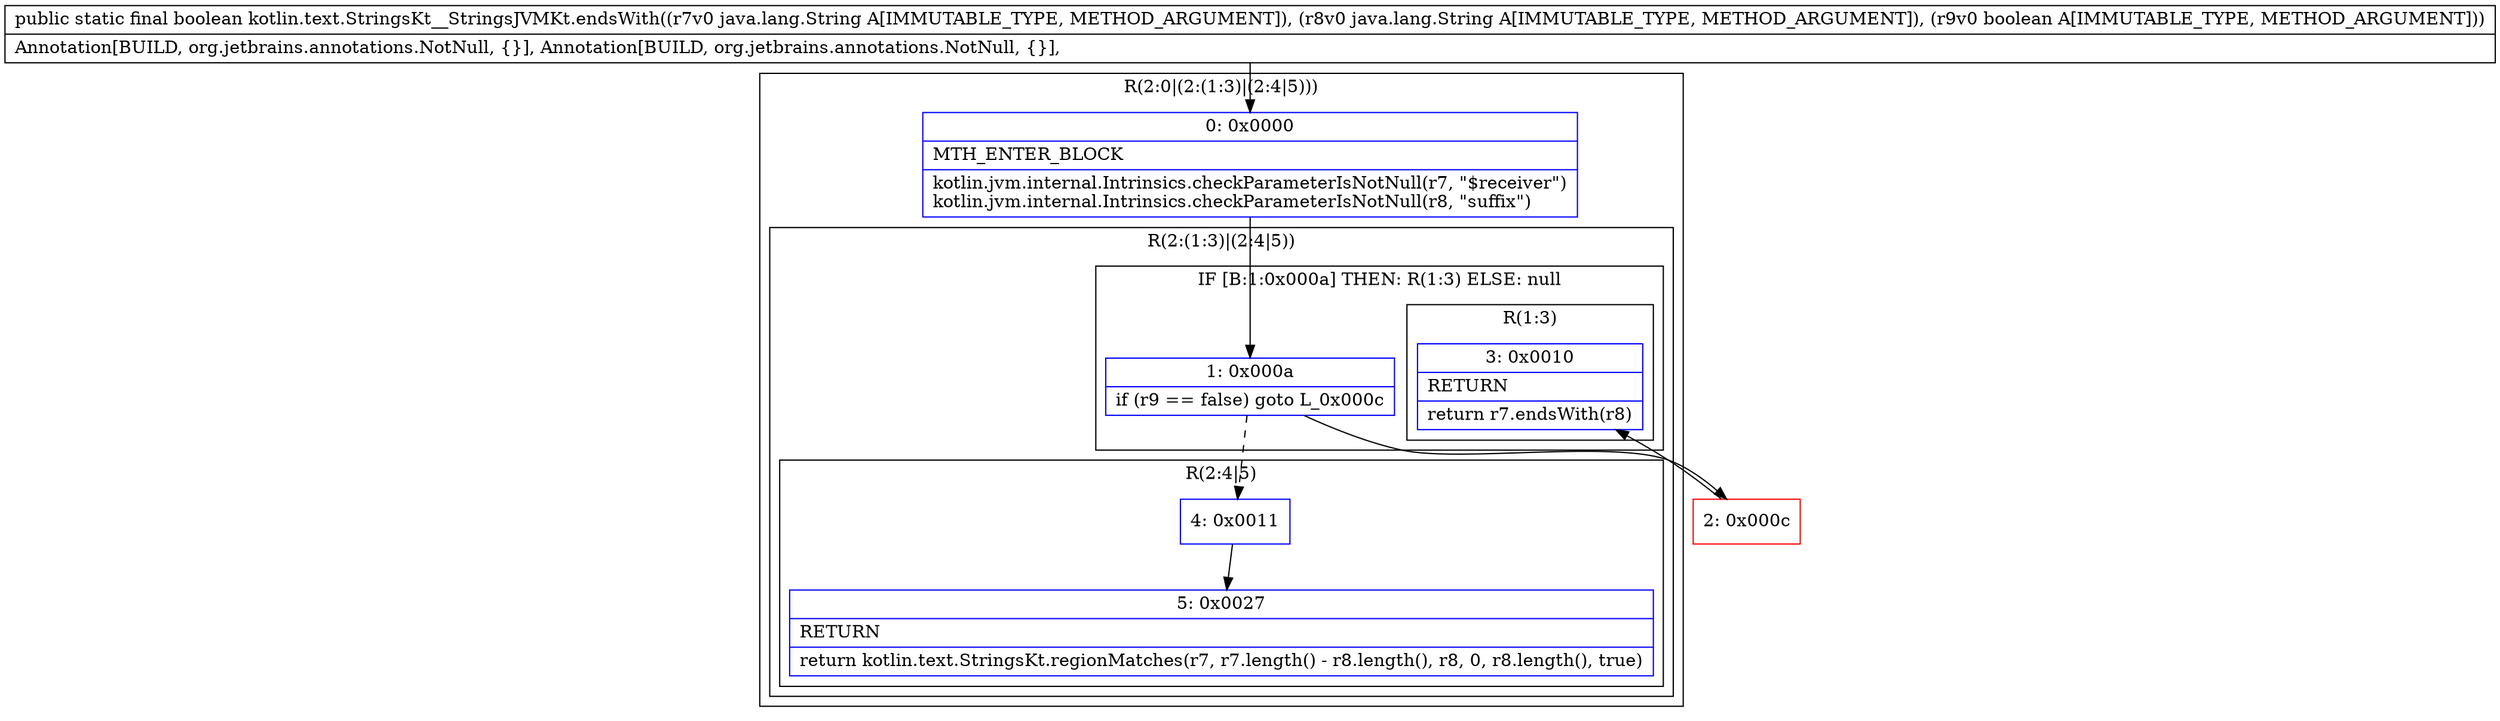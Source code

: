 digraph "CFG forkotlin.text.StringsKt__StringsJVMKt.endsWith(Ljava\/lang\/String;Ljava\/lang\/String;Z)Z" {
subgraph cluster_Region_2063917930 {
label = "R(2:0|(2:(1:3)|(2:4|5)))";
node [shape=record,color=blue];
Node_0 [shape=record,label="{0\:\ 0x0000|MTH_ENTER_BLOCK\l|kotlin.jvm.internal.Intrinsics.checkParameterIsNotNull(r7, \"$receiver\")\lkotlin.jvm.internal.Intrinsics.checkParameterIsNotNull(r8, \"suffix\")\l}"];
subgraph cluster_Region_1397859983 {
label = "R(2:(1:3)|(2:4|5))";
node [shape=record,color=blue];
subgraph cluster_IfRegion_687615157 {
label = "IF [B:1:0x000a] THEN: R(1:3) ELSE: null";
node [shape=record,color=blue];
Node_1 [shape=record,label="{1\:\ 0x000a|if (r9 == false) goto L_0x000c\l}"];
subgraph cluster_Region_546860417 {
label = "R(1:3)";
node [shape=record,color=blue];
Node_3 [shape=record,label="{3\:\ 0x0010|RETURN\l|return r7.endsWith(r8)\l}"];
}
}
subgraph cluster_Region_2094781771 {
label = "R(2:4|5)";
node [shape=record,color=blue];
Node_4 [shape=record,label="{4\:\ 0x0011}"];
Node_5 [shape=record,label="{5\:\ 0x0027|RETURN\l|return kotlin.text.StringsKt.regionMatches(r7, r7.length() \- r8.length(), r8, 0, r8.length(), true)\l}"];
}
}
}
Node_2 [shape=record,color=red,label="{2\:\ 0x000c}"];
MethodNode[shape=record,label="{public static final boolean kotlin.text.StringsKt__StringsJVMKt.endsWith((r7v0 java.lang.String A[IMMUTABLE_TYPE, METHOD_ARGUMENT]), (r8v0 java.lang.String A[IMMUTABLE_TYPE, METHOD_ARGUMENT]), (r9v0 boolean A[IMMUTABLE_TYPE, METHOD_ARGUMENT]))  | Annotation[BUILD, org.jetbrains.annotations.NotNull, \{\}], Annotation[BUILD, org.jetbrains.annotations.NotNull, \{\}], \l}"];
MethodNode -> Node_0;
Node_0 -> Node_1;
Node_1 -> Node_2;
Node_1 -> Node_4[style=dashed];
Node_4 -> Node_5;
Node_2 -> Node_3;
}

